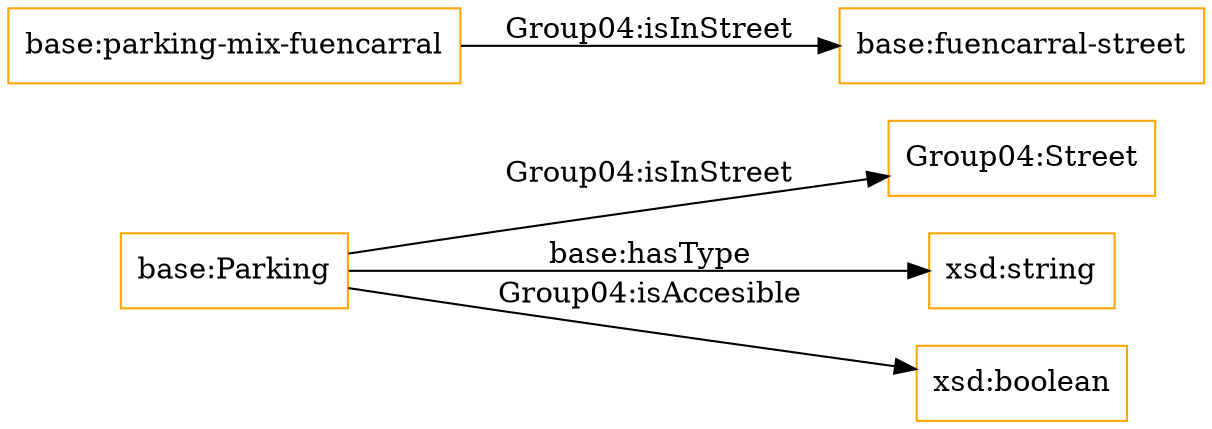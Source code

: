 digraph ar2dtool_diagram { 
rankdir=LR;
size="1501"
node [shape = rectangle, color="orange"]; "base:Parking" "Group04:Street" ; /*classes style*/
	"base:parking-mix-fuencarral" -> "base:fuencarral-street" [ label = "Group04:isInStreet" ];
	"base:Parking" -> "xsd:string" [ label = "base:hasType" ];
	"base:Parking" -> "xsd:boolean" [ label = "Group04:isAccesible" ];
	"base:Parking" -> "Group04:Street" [ label = "Group04:isInStreet" ];

}
